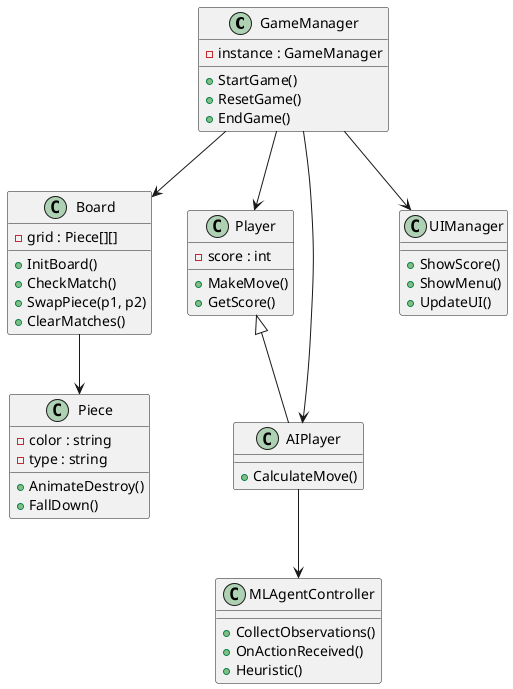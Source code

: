 @startuml

class GameManager {
  - instance : GameManager
  + StartGame()
  + ResetGame()
  + EndGame()
}

class Board {
  - grid : Piece[][]
  + InitBoard()
  + CheckMatch()
  + SwapPiece(p1, p2)
  + ClearMatches()
}

class Piece {
  - color : string
  - type : string
  + AnimateDestroy()
  + FallDown()
}

class Player {
  - score : int
  + MakeMove()
  + GetScore()
}

class AIPlayer extends Player {
  + CalculateMove()
}

class MLAgentController {
  + CollectObservations()
  + OnActionReceived()
  + Heuristic()
}

class UIManager {
  + ShowScore()
  + ShowMenu()
  + UpdateUI()
}

GameManager --> Board
GameManager --> Player
GameManager --> AIPlayer
GameManager --> UIManager
AIPlayer --> MLAgentController
Board --> Piece

@enduml
